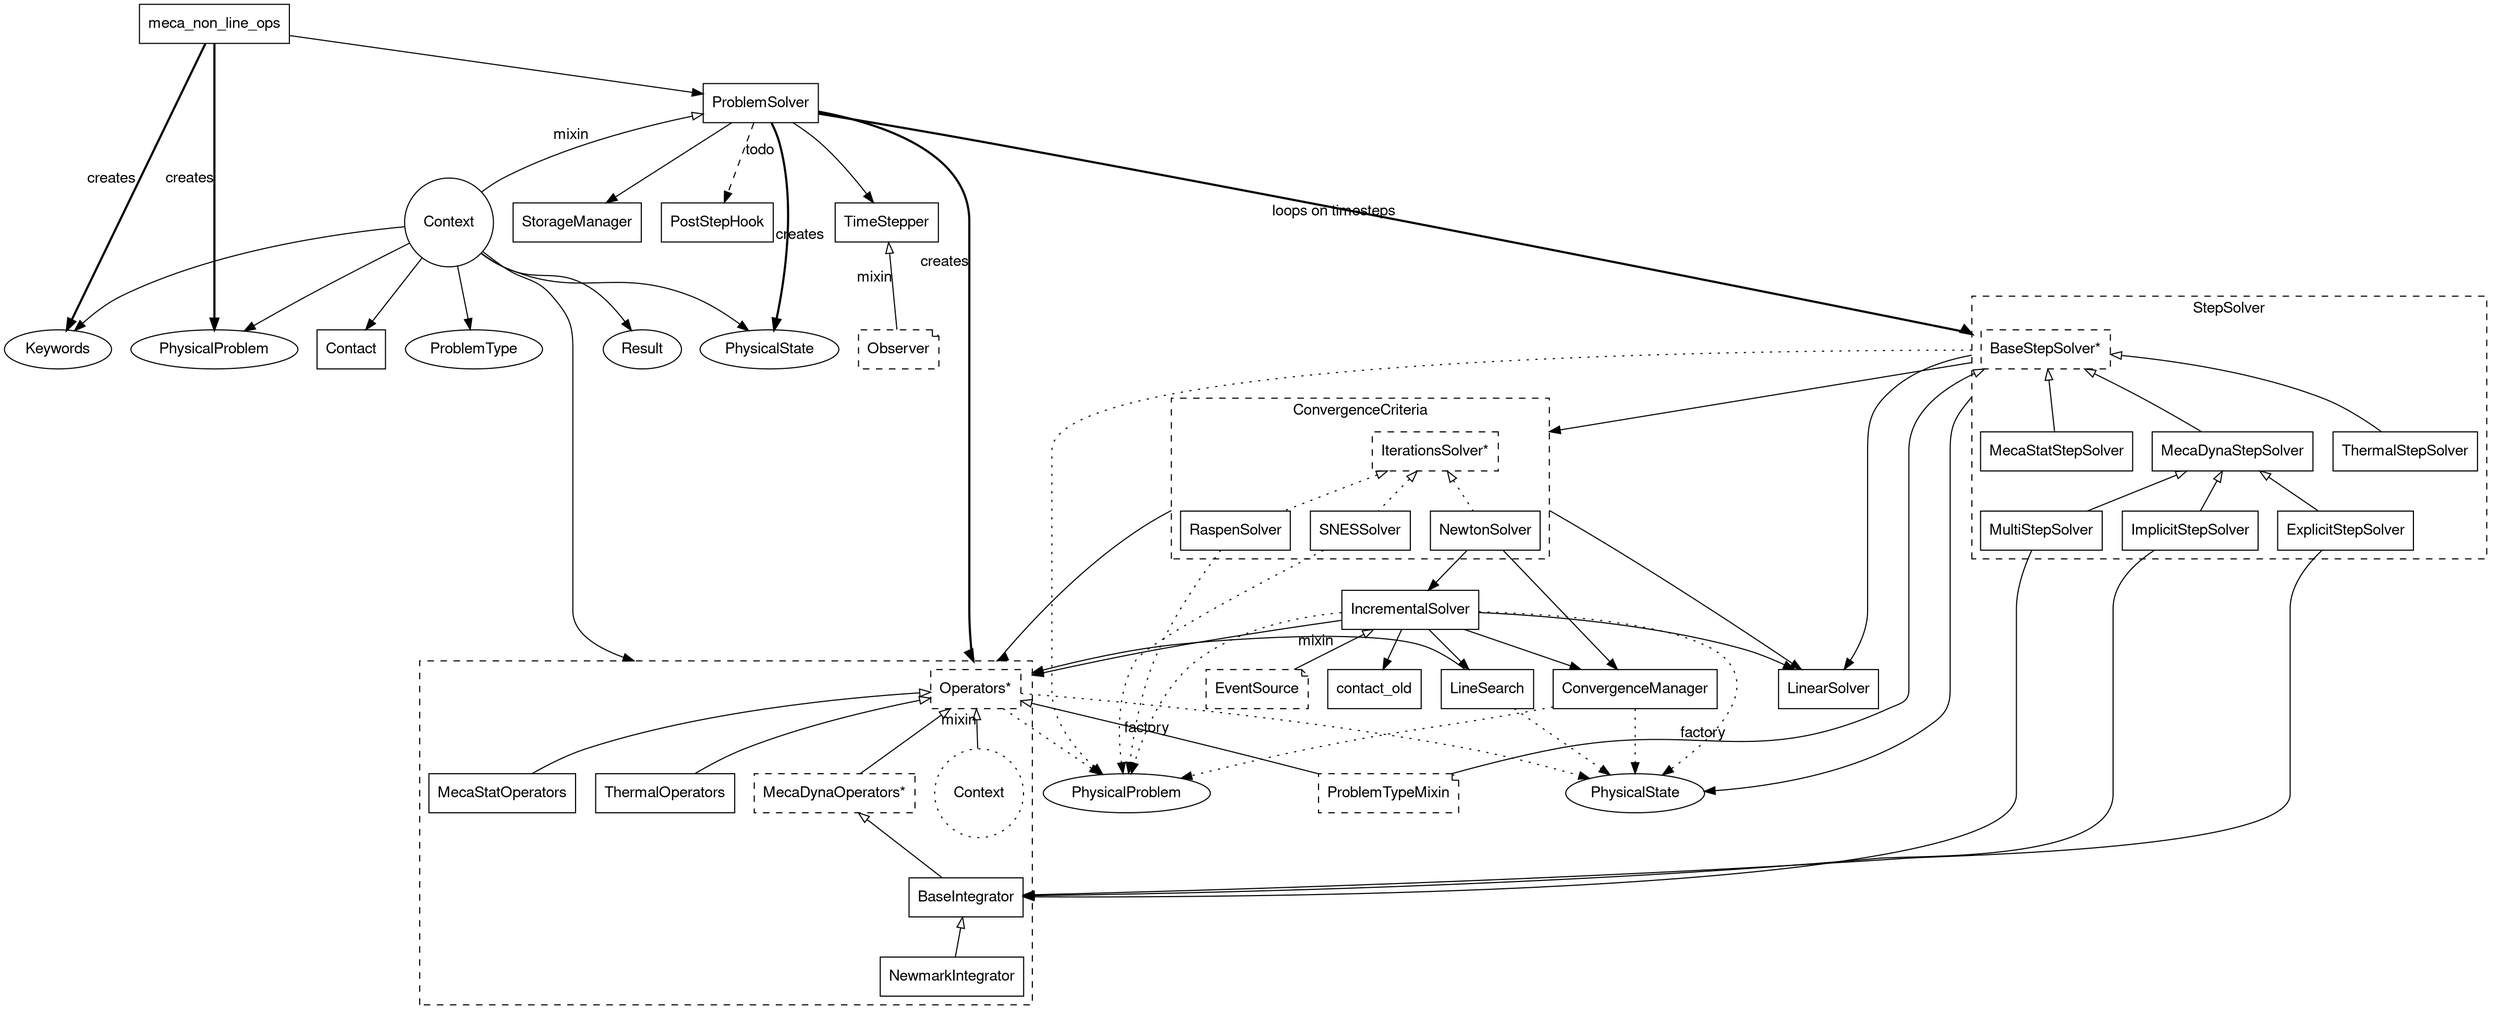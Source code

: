 digraph MNL {
    compound = "true";
    // global: circle, dotted
    // mixin: note, dashed
    // abstract: '*', dashed
    labelloc = "t";
    fontname = "Helvetica,Arial,sans-serif";
    node [fontname = "Helvetica,Arial,sans-serif"; shape = "box";];
    edge [fontname = "Helvetica,Arial,sans-serif";];
    
    subgraph bases {
        keywords [label = "Keywords";shape = "ellipse";];
        problem [label = "PhysicalProblem";shape = "ellipse";];
        type [label = "ProblemType";shape = "ellipse";];
        state [label = "PhysicalState";shape = "ellipse";];
        result [label = "Result";shape = "ellipse";];
        contact [label = "Contact";];
        context [label = "Context";shape = "circle";];
        
        context -> problem;
        context -> type;
        context -> keywords;
        context -> state;
        context -> result;
        context -> contact;
        context -> operators [lhead = cluster_operators;];
    }
    
    problem_old [label = "PhysicalProblem";shape = "ellipse";];
    state_old [label = "PhysicalState";shape = "ellipse";];
    
    mnl [label = "meca_non_line_ops";];
    pbsolv [label = "ProblemSolver";];
    timestepper [label = "TimeStepper";];
    storage [label = "StorageManager";];
    linsolv [label = "LinearSolver";];
    linesearch [label = "LineSearch";];
    conv_manager [label = "ConvergenceManager";];
    hook [label = "PostStepHook";];
    incr_solv [label = "IncrementalSolver";];
    
    observ [label = "Observer";style = "dashed";shape = "note";];
    event [label = "EventSource";style = "dashed";shape = "note";];
    dispatch [label = "ProblemTypeMixin";style = "dashed";shape = "note";];
    
    subgraph cluster_operators {
        operators [label = "Operators*";style = "dashed";];
        style = "dashed";
        subgraph {
            rank = "same";
            statopers [label = "MecaStatOperators";];
            theropers [label = "ThermalOperators";];
            dynopers [label = "MecaDynaOperators*";style = "dashed";];
        }
        integr [label = BaseIntegrator;];
        newmark [label = NewmarkIntegrator;];
        context_op [label = "Context";style = "dotted";shape = "circle";];
        
        operators -> context_op [xlabel = "mixin"; dir = "back"; arrowtail = "empty";];
        // subclasses
        operators -> statopers [dir = "back"; arrowtail = "empty";];
        operators -> dynopers [dir = "back"; arrowtail = "empty";];
        operators -> theropers [dir = "back"; arrowtail = "empty";];
        
        dynopers -> integr [dir = "back"; arrowtail = "empty";];
        integr -> newmark [dir = "back"; arrowtail = "empty";];
    }
    
    subgraph cluster_stepsolv {
        label = "StepSolver";
        style = "dashed";
        subgraph {
            rank = "same";
            mecastat [label = "MecaStatStepSolver";];
            mecadyn [label = "MecaDynaStepSolver";];
            ther [label = "ThermalStepSolver";];
        }
        stepsolv [label = "BaseStepSolver*";style = "dashed";];
        // subclasses
        stepsolv -> mecastat [dir = "back"; arrowtail = "empty";];
        stepsolv -> mecadyn [dir = "back"; arrowtail = "empty";];
        stepsolv -> ther [dir = "back"; arrowtail = "empty";];
        
        implicit [label = "ImplicitStepSolver";];
        explicit [label = "ExplicitStepSolver";];
        multi [label = "MultiStepSolver";];
        
        // subclasses
        mecadyn -> implicit [dir = "back"; arrowtail = "empty";];
        mecadyn -> explicit [dir = "back"; arrowtail = "empty";];
        mecadyn -> multi [dir = "back"; arrowtail = "empty";];
        
        implicit -> integr;
        explicit -> integr;
        multi -> integr;
    }
    
    subgraph cluster_iter_solv {
        label = ConvergenceCriteria;
        style = "dashed";
        
        conv_criteria [label = "IterationsSolver*";style = "dashed";];
        // [style = invis]
        newton [label = "NewtonSolver";];
        snes [label = "SNESSolver";];
        raspen [label = "RaspenSolver";];
        
        conv_criteria -> newton [dir = "back"; arrowtail = "empty"; style = "dotted";];
        conv_criteria -> snes [dir = "back"; arrowtail = "empty"; style = "dotted";];
        conv_criteria -> raspen [dir = "back"; arrowtail = "empty"; style = "dotted";];
    }
    
    mnl -> pbsolv;
    mnl -> keywords [xlabel = "creates"; style = "bold";];
    mnl -> problem [xlabel = "creates"; style = "bold";];
    
    pbsolv -> context [xlabel = "mixin"; dir = "back"; arrowtail = "empty";];
    pbsolv -> state [xlabel = "creates"; style = "bold";];
    pbsolv -> operators [xlabel = "creates"; style = "bold"; lhead = cluster_operators;];
    pbsolv -> timestepper;
    pbsolv -> storage;
    pbsolv -> stepsolv [xlabel = "loops on timesteps"; lhead = cluster_stepsolv; style = "bold";];
    pbsolv -> hook [label = "todo"; style = "dashed";];
    
    stepsolv -> problem_old [style = "dotted"; ltail = cluster_stepsolv;];
    stepsolv -> dispatch [xlabel = "factory"; dir = "back"; arrowtail = "empty";];
    
    stepsolv -> state_old [ltail = cluster_stepsolv;];
    stepsolv -> linsolv [ltail = cluster_stepsolv;];
    stepsolv -> conv_criteria [ltail = cluster_stepsolv; lhead = cluster_iter_solv;];
    
    conv_criteria -> linsolv [ltail = cluster_iter_solv;];
    conv_criteria -> operators [ltail = cluster_iter_solv; lhead = cluster_operators;];
    snes -> incr_solv [style = "invis";];
    
    newton -> incr_solv;
    newton -> conv_manager;
    incr_solv -> linesearch;
    incr_solv -> contact_old;
    incr_solv -> operators [lhead = cluster_operators;];
    incr_solv -> linsolv;
    incr_solv -> conv_manager;
    incr_solv -> event [xlabel = "mixin"; dir = "back"; arrowtail = "empty";];
    incr_solv -> problem_old [style = "dotted";];
    incr_solv -> state_old [style = "dotted";];
    // integr -> state_old[style="dotted"];
    linesearch -> state_old [style = "dotted";];
    linesearch -> operators [lhead = cluster_operators;];
    
    operators -> dispatch [xlabel = "factory"; dir = "back"; arrowtail = "empty";];
    operators -> problem_old [style = "dotted";];
    operators -> state_old [style = "dotted";];
    
    conv_manager -> problem_old [style = "dotted";];
    conv_manager -> state_old [style = "dotted";];
    snes -> problem_old [style = "dotted";];
    raspen -> problem_old [style = "dotted";];
    
    timestepper -> observ [xlabel = "mixin"; dir = "back"; arrowtail = "empty";];
    
    // placement
    timestepper -> stepsolv [style = "invis";];
}
